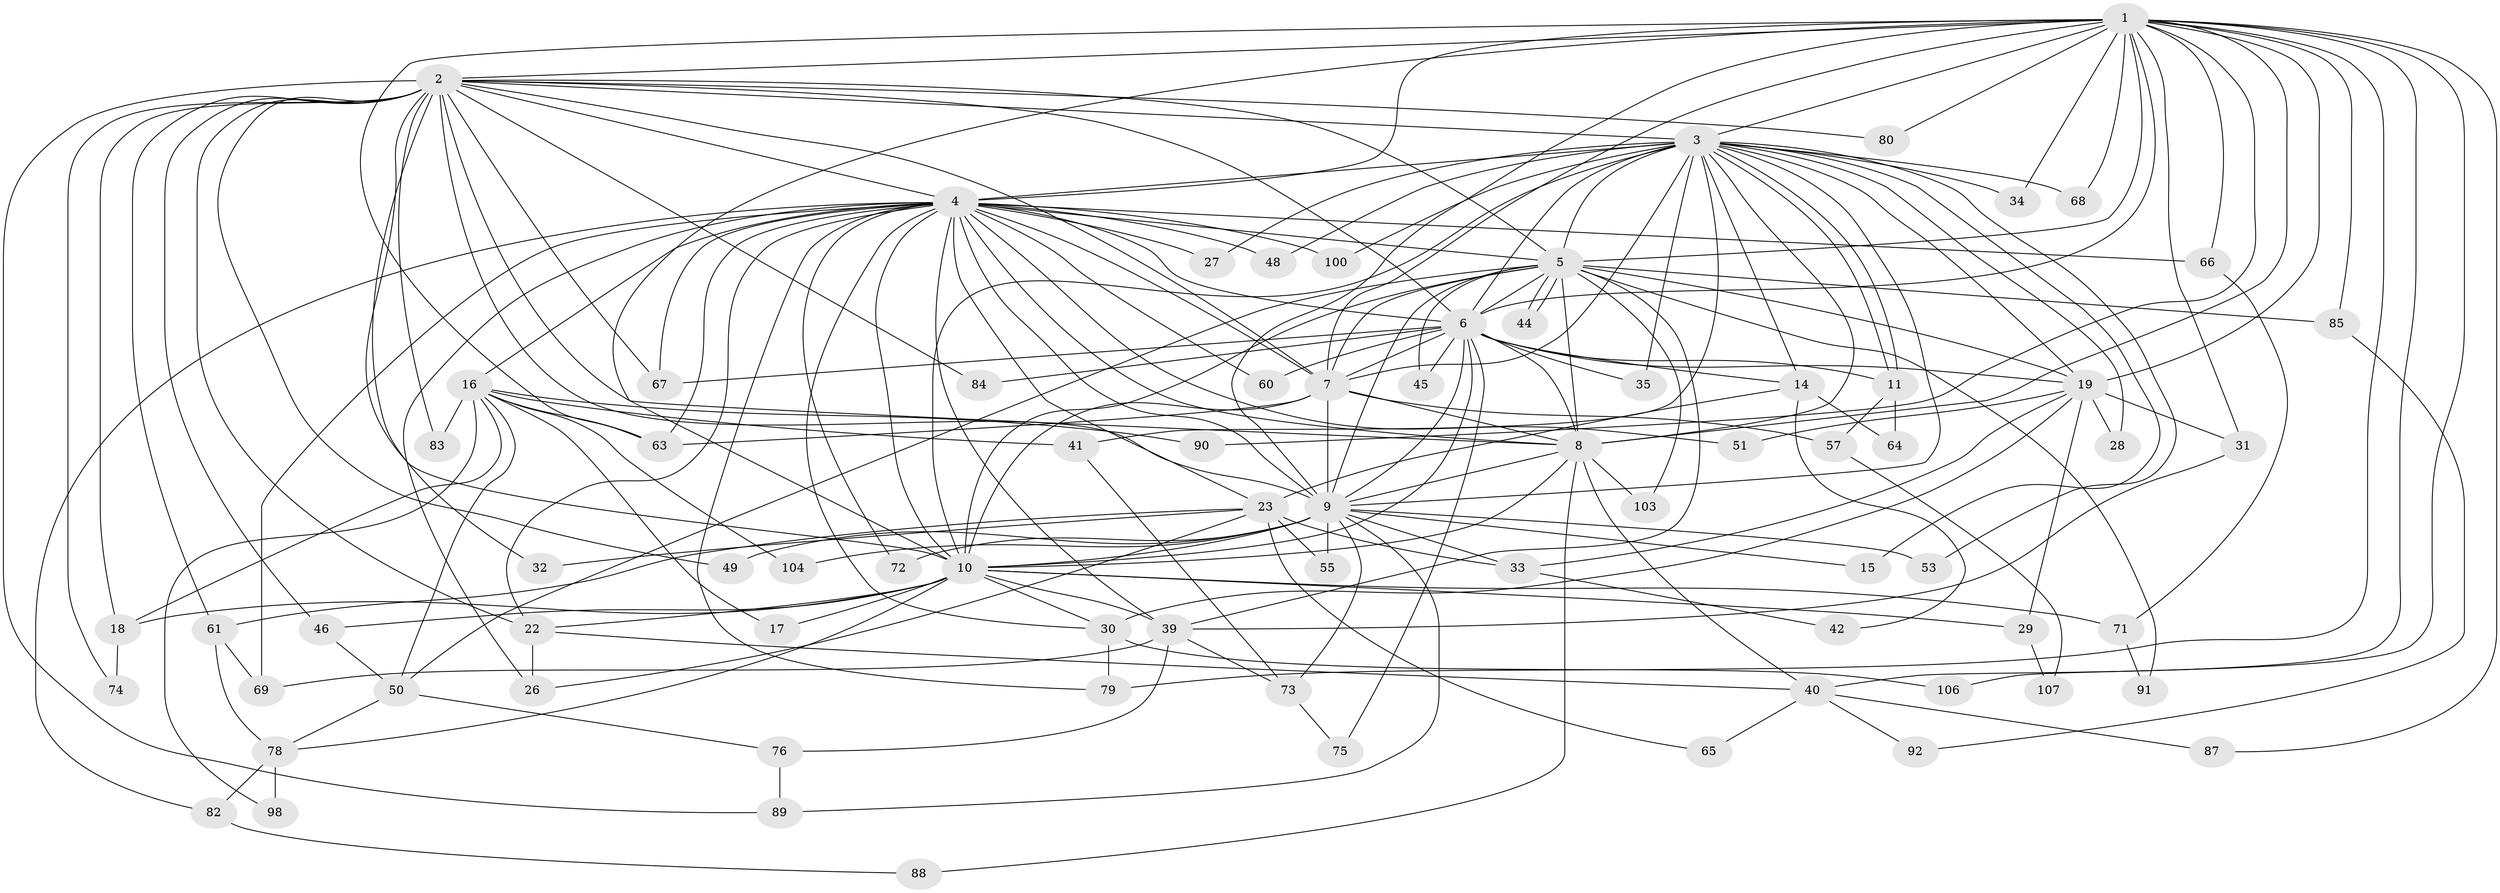 // original degree distribution, {23: 0.009345794392523364, 21: 0.009345794392523364, 24: 0.009345794392523364, 25: 0.009345794392523364, 17: 0.009345794392523364, 19: 0.018691588785046728, 13: 0.028037383177570093, 20: 0.009345794392523364, 5: 0.037383177570093455, 2: 0.5233644859813084, 7: 0.018691588785046728, 4: 0.11214953271028037, 9: 0.009345794392523364, 3: 0.18691588785046728, 8: 0.009345794392523364}
// Generated by graph-tools (version 1.1) at 2025/11/02/27/25 16:11:07]
// undirected, 77 vertices, 198 edges
graph export_dot {
graph [start="1"]
  node [color=gray90,style=filled];
  1 [super="+86"];
  2 [super="+56"];
  3 [super="+20"];
  4 [super="+13"];
  5 [super="+25"];
  6 [super="+21"];
  7 [super="+101"];
  8 [super="+36"];
  9 [super="+105"];
  10 [super="+12"];
  11 [super="+52"];
  14;
  15;
  16 [super="+38"];
  17;
  18 [super="+62"];
  19 [super="+24"];
  22 [super="+37"];
  23;
  26 [super="+97"];
  27;
  28;
  29;
  30 [super="+99"];
  31 [super="+43"];
  32;
  33 [super="+47"];
  34;
  35;
  39 [super="+54"];
  40 [super="+58"];
  41;
  42;
  44;
  45;
  46 [super="+96"];
  48;
  49 [super="+95"];
  50 [super="+59"];
  51;
  53;
  55;
  57;
  60;
  61;
  63 [super="+93"];
  64;
  65;
  66;
  67 [super="+70"];
  68;
  69 [super="+81"];
  71;
  72;
  73 [super="+77"];
  74;
  75;
  76;
  78 [super="+94"];
  79 [super="+102"];
  80;
  82;
  83;
  84;
  85;
  87;
  88;
  89;
  90;
  91;
  92;
  98;
  100;
  103;
  104;
  106;
  107;
  1 -- 2;
  1 -- 3;
  1 -- 4 [weight=2];
  1 -- 5;
  1 -- 6;
  1 -- 7;
  1 -- 8;
  1 -- 9;
  1 -- 10;
  1 -- 19;
  1 -- 31;
  1 -- 34;
  1 -- 66;
  1 -- 68;
  1 -- 79;
  1 -- 80;
  1 -- 85;
  1 -- 87;
  1 -- 90;
  1 -- 106;
  1 -- 40;
  1 -- 63;
  2 -- 3;
  2 -- 4;
  2 -- 5 [weight=2];
  2 -- 6;
  2 -- 7;
  2 -- 8 [weight=2];
  2 -- 9;
  2 -- 10;
  2 -- 32;
  2 -- 46 [weight=2];
  2 -- 49;
  2 -- 61;
  2 -- 74;
  2 -- 80;
  2 -- 84;
  2 -- 83;
  2 -- 89;
  2 -- 22;
  2 -- 18;
  2 -- 67;
  3 -- 4 [weight=2];
  3 -- 5;
  3 -- 6;
  3 -- 7 [weight=2];
  3 -- 8;
  3 -- 9;
  3 -- 10;
  3 -- 11;
  3 -- 11;
  3 -- 14;
  3 -- 15;
  3 -- 27;
  3 -- 28;
  3 -- 34;
  3 -- 35;
  3 -- 41;
  3 -- 48;
  3 -- 53;
  3 -- 68;
  3 -- 100;
  3 -- 19;
  4 -- 5;
  4 -- 6;
  4 -- 7;
  4 -- 8;
  4 -- 9;
  4 -- 10;
  4 -- 16 [weight=2];
  4 -- 22;
  4 -- 26;
  4 -- 30;
  4 -- 48;
  4 -- 51;
  4 -- 60;
  4 -- 63;
  4 -- 66;
  4 -- 67;
  4 -- 69;
  4 -- 79;
  4 -- 82;
  4 -- 39;
  4 -- 100;
  4 -- 23;
  4 -- 72;
  4 -- 27;
  5 -- 6;
  5 -- 7;
  5 -- 8;
  5 -- 9;
  5 -- 10;
  5 -- 39;
  5 -- 44;
  5 -- 44;
  5 -- 45;
  5 -- 85;
  5 -- 103;
  5 -- 91;
  5 -- 50;
  5 -- 19;
  6 -- 7 [weight=2];
  6 -- 8;
  6 -- 9;
  6 -- 10;
  6 -- 14;
  6 -- 19;
  6 -- 35;
  6 -- 45;
  6 -- 60;
  6 -- 67;
  6 -- 75;
  6 -- 84;
  6 -- 11;
  7 -- 8;
  7 -- 9;
  7 -- 10;
  7 -- 57;
  7 -- 63;
  8 -- 9;
  8 -- 10;
  8 -- 40;
  8 -- 88;
  8 -- 103;
  9 -- 10 [weight=2];
  9 -- 15;
  9 -- 33;
  9 -- 49 [weight=2];
  9 -- 53;
  9 -- 55;
  9 -- 72;
  9 -- 104;
  9 -- 89;
  9 -- 73;
  10 -- 17;
  10 -- 18;
  10 -- 22;
  10 -- 29;
  10 -- 30;
  10 -- 39;
  10 -- 46;
  10 -- 71;
  10 -- 78;
  11 -- 57;
  11 -- 64;
  14 -- 23;
  14 -- 42;
  14 -- 64;
  16 -- 17;
  16 -- 18;
  16 -- 41;
  16 -- 63;
  16 -- 83;
  16 -- 90;
  16 -- 98;
  16 -- 104;
  16 -- 50;
  18 -- 74;
  19 -- 28;
  19 -- 29;
  19 -- 31;
  19 -- 33;
  19 -- 51;
  19 -- 30;
  22 -- 26;
  22 -- 40;
  23 -- 26;
  23 -- 32;
  23 -- 55;
  23 -- 61;
  23 -- 65;
  23 -- 33;
  29 -- 107;
  30 -- 106;
  30 -- 79;
  31 -- 39;
  33 -- 42;
  39 -- 69;
  39 -- 73;
  39 -- 76;
  40 -- 87;
  40 -- 92;
  40 -- 65;
  41 -- 73;
  46 -- 50;
  50 -- 76;
  50 -- 78;
  57 -- 107;
  61 -- 78;
  61 -- 69;
  66 -- 71;
  71 -- 91;
  73 -- 75;
  76 -- 89;
  78 -- 82;
  78 -- 98;
  82 -- 88;
  85 -- 92;
}
